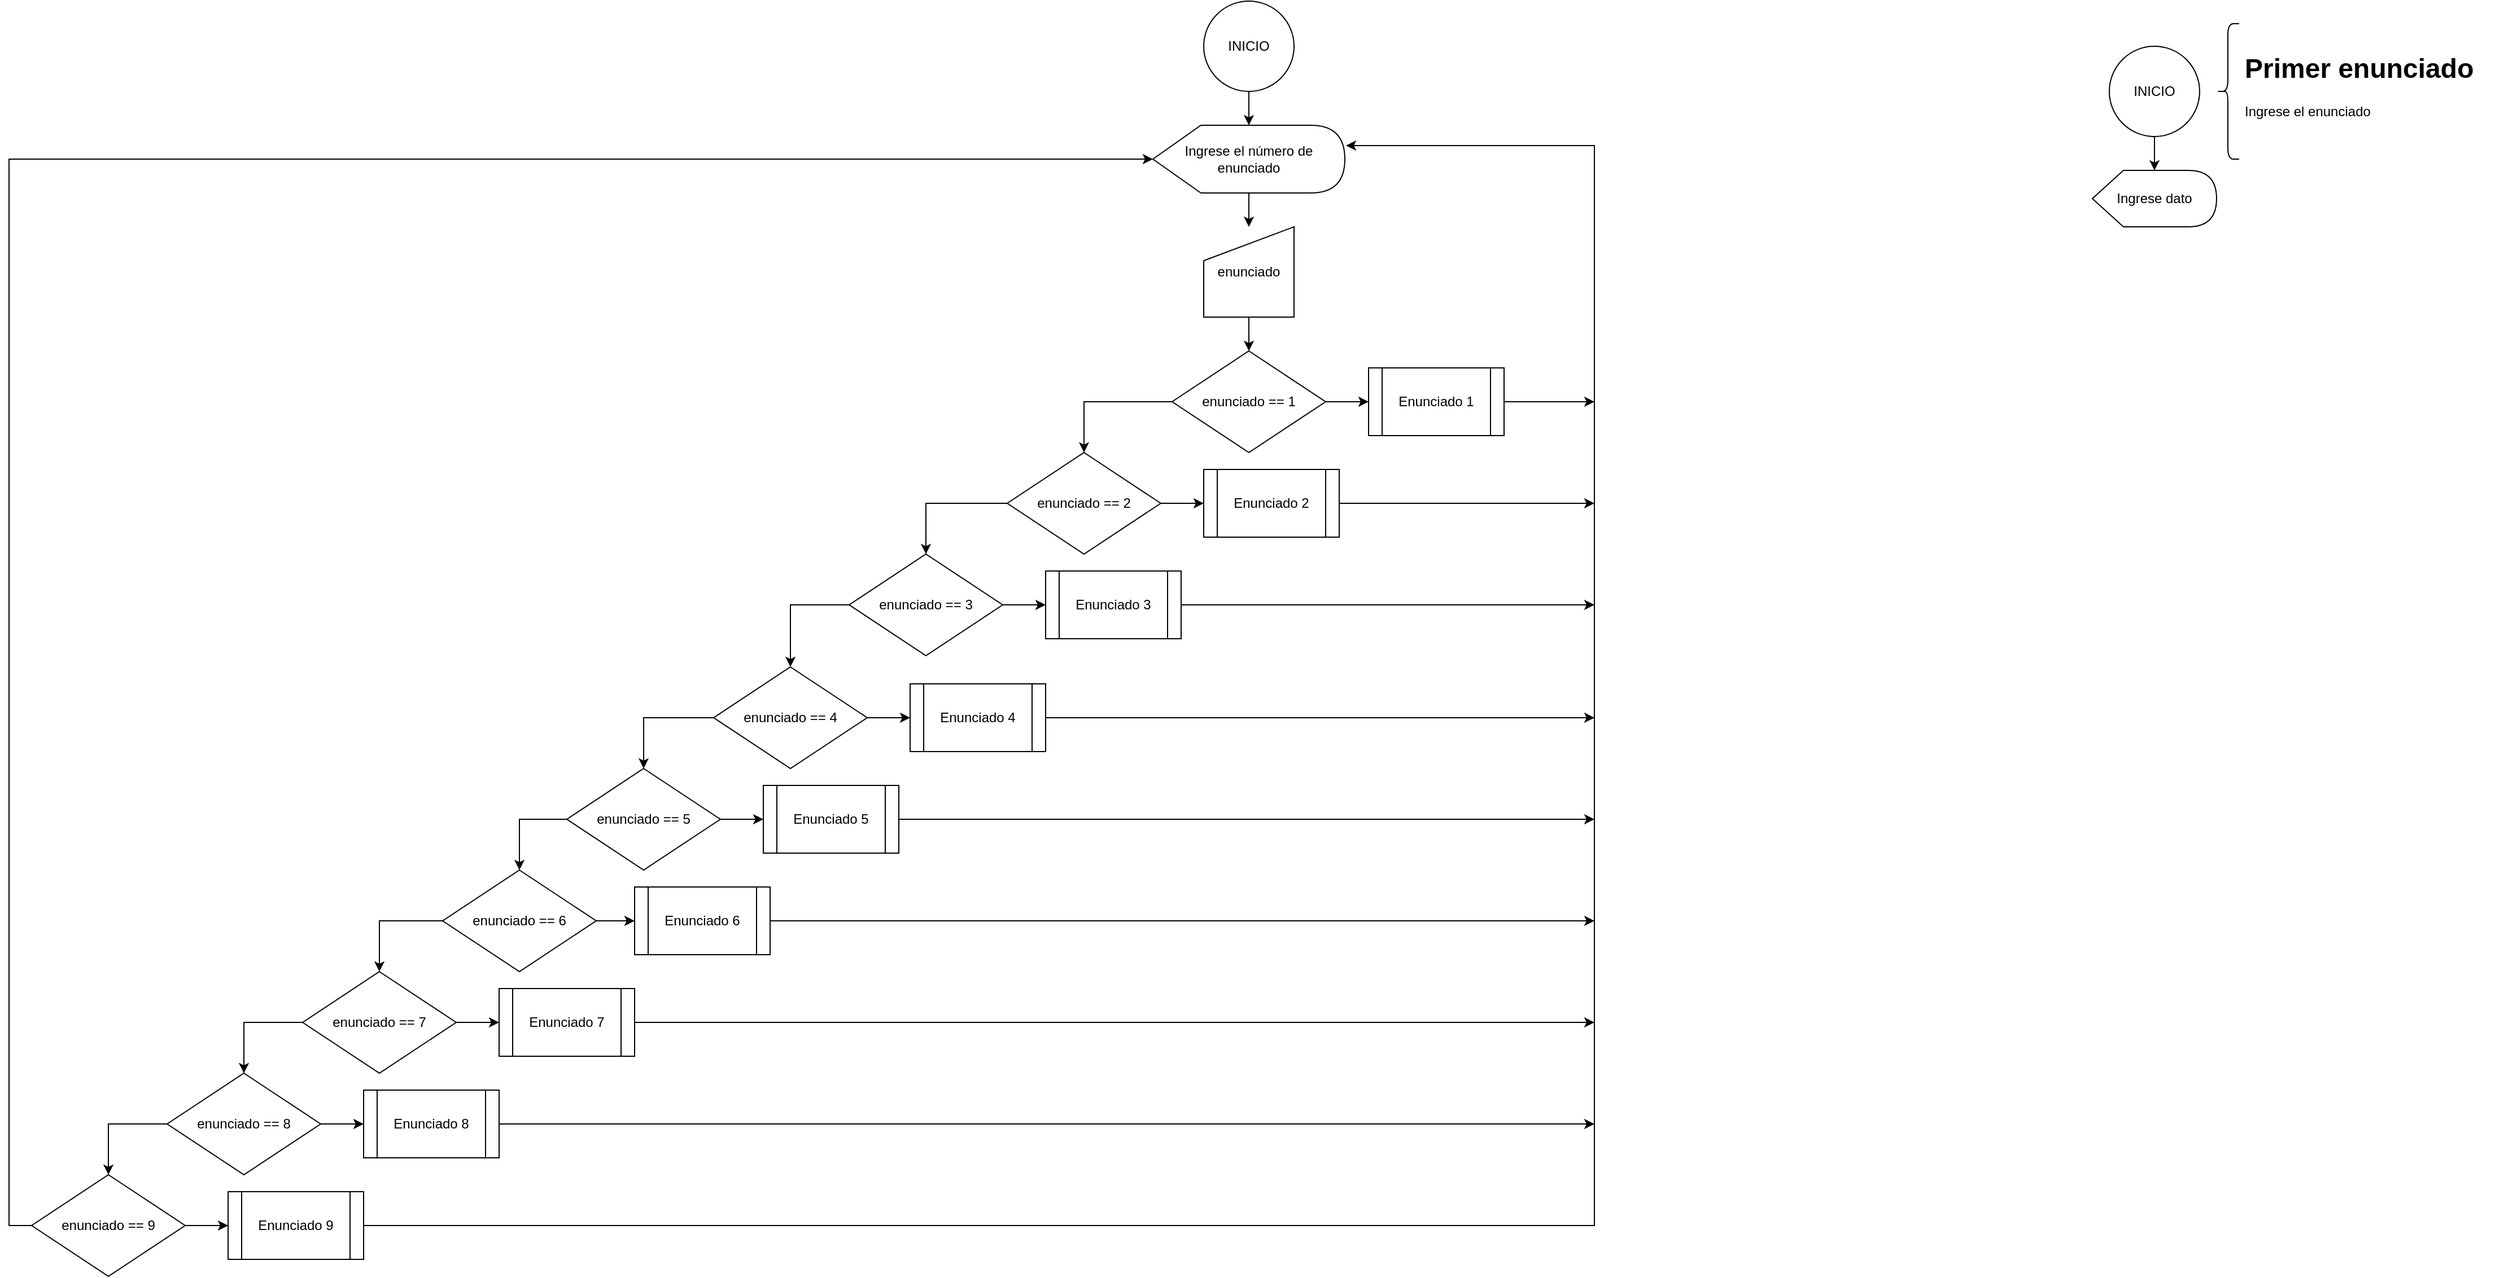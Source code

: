 <mxfile>
    <diagram id="KGMM1wZLhCnIcF1Yd4mZ" name="Page-1">
        <mxGraphModel dx="1233" dy="782" grid="1" gridSize="10" guides="1" tooltips="1" connect="1" arrows="1" fold="1" page="1" pageScale="1" pageWidth="827" pageHeight="1169" math="0" shadow="0">
            <root>
                <mxCell id="0"/>
                <mxCell id="1" parent="0"/>
                <mxCell id="8" value="" style="edgeStyle=orthogonalEdgeStyle;rounded=0;orthogonalLoop=1;jettySize=auto;html=1;" edge="1" parent="1" source="2" target="5">
                    <mxGeometry relative="1" as="geometry"/>
                </mxCell>
                <mxCell id="2" value="INICIO" style="ellipse;whiteSpace=wrap;html=1;aspect=fixed;" parent="1" vertex="1">
                    <mxGeometry x="308" y="20" width="80" height="80" as="geometry"/>
                </mxCell>
                <mxCell id="47" value="" style="edgeStyle=orthogonalEdgeStyle;rounded=0;orthogonalLoop=1;jettySize=auto;html=1;" edge="1" parent="1" source="5" target="6">
                    <mxGeometry relative="1" as="geometry"/>
                </mxCell>
                <mxCell id="5" value="&lt;span&gt;Ingrese el número de enunciado&lt;/span&gt;" style="shape=display;whiteSpace=wrap;html=1;" vertex="1" parent="1">
                    <mxGeometry x="263" y="130" width="170" height="60" as="geometry"/>
                </mxCell>
                <mxCell id="10" value="" style="edgeStyle=orthogonalEdgeStyle;rounded=0;orthogonalLoop=1;jettySize=auto;html=1;" edge="1" parent="1" source="6" target="7">
                    <mxGeometry relative="1" as="geometry"/>
                </mxCell>
                <mxCell id="6" value="&lt;span&gt;enunciado&lt;/span&gt;" style="shape=manualInput;whiteSpace=wrap;html=1;" vertex="1" parent="1">
                    <mxGeometry x="308" y="220" width="80" height="80" as="geometry"/>
                </mxCell>
                <mxCell id="12" value="" style="edgeStyle=orthogonalEdgeStyle;rounded=0;orthogonalLoop=1;jettySize=auto;html=1;" edge="1" parent="1" source="7" target="11">
                    <mxGeometry relative="1" as="geometry">
                        <Array as="points">
                            <mxPoint x="494" y="375"/>
                        </Array>
                    </mxGeometry>
                </mxCell>
                <mxCell id="14" style="edgeStyle=orthogonalEdgeStyle;rounded=0;orthogonalLoop=1;jettySize=auto;html=1;exitX=0;exitY=0.5;exitDx=0;exitDy=0;entryX=0.5;entryY=0;entryDx=0;entryDy=0;" edge="1" parent="1" source="7" target="13">
                    <mxGeometry relative="1" as="geometry"/>
                </mxCell>
                <mxCell id="7" value="enunciado == 1" style="rhombus;whiteSpace=wrap;html=1;" vertex="1" parent="1">
                    <mxGeometry x="280" y="330" width="136" height="90" as="geometry"/>
                </mxCell>
                <mxCell id="50" style="edgeStyle=orthogonalEdgeStyle;rounded=0;orthogonalLoop=1;jettySize=auto;html=1;exitX=1;exitY=0.5;exitDx=0;exitDy=0;" edge="1" parent="1" source="11">
                    <mxGeometry relative="1" as="geometry">
                        <mxPoint x="654" y="375" as="targetPoint"/>
                    </mxGeometry>
                </mxCell>
                <mxCell id="11" value="Enunciado 1" style="shape=process;whiteSpace=wrap;html=1;backgroundOutline=1;" vertex="1" parent="1">
                    <mxGeometry x="454" y="345" width="120" height="60" as="geometry"/>
                </mxCell>
                <mxCell id="16" value="" style="edgeStyle=orthogonalEdgeStyle;rounded=0;orthogonalLoop=1;jettySize=auto;html=1;" edge="1" parent="1" source="13" target="15">
                    <mxGeometry relative="1" as="geometry"/>
                </mxCell>
                <mxCell id="23" style="edgeStyle=orthogonalEdgeStyle;rounded=0;orthogonalLoop=1;jettySize=auto;html=1;exitX=0;exitY=0.5;exitDx=0;exitDy=0;entryX=0.5;entryY=0;entryDx=0;entryDy=0;" edge="1" parent="1" source="13" target="18">
                    <mxGeometry relative="1" as="geometry"/>
                </mxCell>
                <mxCell id="13" value="enunciado == 2" style="rhombus;whiteSpace=wrap;html=1;" vertex="1" parent="1">
                    <mxGeometry x="134" y="420" width="136" height="90" as="geometry"/>
                </mxCell>
                <mxCell id="51" style="edgeStyle=orthogonalEdgeStyle;rounded=0;orthogonalLoop=1;jettySize=auto;html=1;exitX=1;exitY=0.5;exitDx=0;exitDy=0;" edge="1" parent="1" source="15">
                    <mxGeometry relative="1" as="geometry">
                        <mxPoint x="654" y="465" as="targetPoint"/>
                    </mxGeometry>
                </mxCell>
                <mxCell id="15" value="Enunciado 2" style="shape=process;whiteSpace=wrap;html=1;backgroundOutline=1;" vertex="1" parent="1">
                    <mxGeometry x="308" y="435" width="120" height="60" as="geometry"/>
                </mxCell>
                <mxCell id="17" value="" style="edgeStyle=orthogonalEdgeStyle;rounded=0;orthogonalLoop=1;jettySize=auto;html=1;" edge="1" parent="1" source="18" target="19">
                    <mxGeometry relative="1" as="geometry"/>
                </mxCell>
                <mxCell id="24" style="edgeStyle=orthogonalEdgeStyle;rounded=0;orthogonalLoop=1;jettySize=auto;html=1;exitX=0;exitY=0.5;exitDx=0;exitDy=0;entryX=0.5;entryY=0;entryDx=0;entryDy=0;" edge="1" parent="1" source="18" target="21">
                    <mxGeometry relative="1" as="geometry"/>
                </mxCell>
                <mxCell id="18" value="enunciado == 3" style="rhombus;whiteSpace=wrap;html=1;" vertex="1" parent="1">
                    <mxGeometry x="-6" y="510" width="136" height="90" as="geometry"/>
                </mxCell>
                <mxCell id="52" style="edgeStyle=orthogonalEdgeStyle;rounded=0;orthogonalLoop=1;jettySize=auto;html=1;exitX=1;exitY=0.5;exitDx=0;exitDy=0;" edge="1" parent="1" source="19">
                    <mxGeometry relative="1" as="geometry">
                        <mxPoint x="654" y="555" as="targetPoint"/>
                    </mxGeometry>
                </mxCell>
                <mxCell id="19" value="Enunciado 3" style="shape=process;whiteSpace=wrap;html=1;backgroundOutline=1;" vertex="1" parent="1">
                    <mxGeometry x="168" y="525" width="120" height="60" as="geometry"/>
                </mxCell>
                <mxCell id="20" value="" style="edgeStyle=orthogonalEdgeStyle;rounded=0;orthogonalLoop=1;jettySize=auto;html=1;" edge="1" parent="1" source="21" target="22">
                    <mxGeometry relative="1" as="geometry"/>
                </mxCell>
                <mxCell id="28" style="edgeStyle=orthogonalEdgeStyle;rounded=0;orthogonalLoop=1;jettySize=auto;html=1;exitX=0;exitY=0.5;exitDx=0;exitDy=0;entryX=0.5;entryY=0;entryDx=0;entryDy=0;" edge="1" parent="1" source="21" target="26">
                    <mxGeometry relative="1" as="geometry"/>
                </mxCell>
                <mxCell id="21" value="enunciado == 4" style="rhombus;whiteSpace=wrap;html=1;" vertex="1" parent="1">
                    <mxGeometry x="-126" y="610" width="136" height="90" as="geometry"/>
                </mxCell>
                <mxCell id="53" style="edgeStyle=orthogonalEdgeStyle;rounded=0;orthogonalLoop=1;jettySize=auto;html=1;exitX=1;exitY=0.5;exitDx=0;exitDy=0;" edge="1" parent="1" source="22">
                    <mxGeometry relative="1" as="geometry">
                        <mxPoint x="654" y="655" as="targetPoint"/>
                    </mxGeometry>
                </mxCell>
                <mxCell id="22" value="Enunciado 4" style="shape=process;whiteSpace=wrap;html=1;backgroundOutline=1;" vertex="1" parent="1">
                    <mxGeometry x="48" y="625" width="120" height="60" as="geometry"/>
                </mxCell>
                <mxCell id="25" value="" style="edgeStyle=orthogonalEdgeStyle;rounded=0;orthogonalLoop=1;jettySize=auto;html=1;" edge="1" parent="1" source="26" target="27">
                    <mxGeometry relative="1" as="geometry"/>
                </mxCell>
                <mxCell id="32" style="edgeStyle=orthogonalEdgeStyle;rounded=0;orthogonalLoop=1;jettySize=auto;html=1;exitX=0;exitY=0.5;exitDx=0;exitDy=0;entryX=0.5;entryY=0;entryDx=0;entryDy=0;" edge="1" parent="1" source="26" target="30">
                    <mxGeometry relative="1" as="geometry"/>
                </mxCell>
                <mxCell id="26" value="enunciado == 5" style="rhombus;whiteSpace=wrap;html=1;" vertex="1" parent="1">
                    <mxGeometry x="-256" y="700" width="136" height="90" as="geometry"/>
                </mxCell>
                <mxCell id="54" style="edgeStyle=orthogonalEdgeStyle;rounded=0;orthogonalLoop=1;jettySize=auto;html=1;exitX=1;exitY=0.5;exitDx=0;exitDy=0;" edge="1" parent="1" source="27">
                    <mxGeometry relative="1" as="geometry">
                        <mxPoint x="654" y="745" as="targetPoint"/>
                    </mxGeometry>
                </mxCell>
                <mxCell id="27" value="Enunciado 5" style="shape=process;whiteSpace=wrap;html=1;backgroundOutline=1;" vertex="1" parent="1">
                    <mxGeometry x="-82" y="715" width="120" height="60" as="geometry"/>
                </mxCell>
                <mxCell id="29" value="" style="edgeStyle=orthogonalEdgeStyle;rounded=0;orthogonalLoop=1;jettySize=auto;html=1;" edge="1" parent="1" source="30" target="31">
                    <mxGeometry relative="1" as="geometry"/>
                </mxCell>
                <mxCell id="42" style="edgeStyle=orthogonalEdgeStyle;rounded=0;orthogonalLoop=1;jettySize=auto;html=1;exitX=0;exitY=0.5;exitDx=0;exitDy=0;entryX=0.5;entryY=0;entryDx=0;entryDy=0;" edge="1" parent="1" source="30" target="34">
                    <mxGeometry relative="1" as="geometry"/>
                </mxCell>
                <mxCell id="30" value="enunciado == 6" style="rhombus;whiteSpace=wrap;html=1;" vertex="1" parent="1">
                    <mxGeometry x="-366" y="790" width="136" height="90" as="geometry"/>
                </mxCell>
                <mxCell id="55" style="edgeStyle=orthogonalEdgeStyle;rounded=0;orthogonalLoop=1;jettySize=auto;html=1;exitX=1;exitY=0.5;exitDx=0;exitDy=0;" edge="1" parent="1" source="31">
                    <mxGeometry relative="1" as="geometry">
                        <mxPoint x="654" y="835" as="targetPoint"/>
                    </mxGeometry>
                </mxCell>
                <mxCell id="31" value="Enunciado 6" style="shape=process;whiteSpace=wrap;html=1;backgroundOutline=1;" vertex="1" parent="1">
                    <mxGeometry x="-196" y="805" width="120" height="60" as="geometry"/>
                </mxCell>
                <mxCell id="33" value="" style="edgeStyle=orthogonalEdgeStyle;rounded=0;orthogonalLoop=1;jettySize=auto;html=1;" edge="1" parent="1" source="34" target="35">
                    <mxGeometry relative="1" as="geometry"/>
                </mxCell>
                <mxCell id="43" style="edgeStyle=orthogonalEdgeStyle;rounded=0;orthogonalLoop=1;jettySize=auto;html=1;exitX=0;exitY=0.5;exitDx=0;exitDy=0;entryX=0.5;entryY=0;entryDx=0;entryDy=0;" edge="1" parent="1" source="34" target="37">
                    <mxGeometry relative="1" as="geometry"/>
                </mxCell>
                <mxCell id="34" value="enunciado == 7" style="rhombus;whiteSpace=wrap;html=1;" vertex="1" parent="1">
                    <mxGeometry x="-490" y="880" width="136" height="90" as="geometry"/>
                </mxCell>
                <mxCell id="56" style="edgeStyle=orthogonalEdgeStyle;rounded=0;orthogonalLoop=1;jettySize=auto;html=1;exitX=1;exitY=0.5;exitDx=0;exitDy=0;" edge="1" parent="1" source="35">
                    <mxGeometry relative="1" as="geometry">
                        <mxPoint x="654" y="925" as="targetPoint"/>
                    </mxGeometry>
                </mxCell>
                <mxCell id="35" value="Enunciado 7" style="shape=process;whiteSpace=wrap;html=1;backgroundOutline=1;" vertex="1" parent="1">
                    <mxGeometry x="-316" y="895" width="120" height="60" as="geometry"/>
                </mxCell>
                <mxCell id="36" value="" style="edgeStyle=orthogonalEdgeStyle;rounded=0;orthogonalLoop=1;jettySize=auto;html=1;" edge="1" parent="1" source="37" target="38">
                    <mxGeometry relative="1" as="geometry"/>
                </mxCell>
                <mxCell id="60" style="edgeStyle=orthogonalEdgeStyle;rounded=0;orthogonalLoop=1;jettySize=auto;html=1;exitX=0;exitY=0.5;exitDx=0;exitDy=0;entryX=0.5;entryY=0;entryDx=0;entryDy=0;" edge="1" parent="1" source="37" target="40">
                    <mxGeometry relative="1" as="geometry"/>
                </mxCell>
                <mxCell id="37" value="enunciado == 8" style="rhombus;whiteSpace=wrap;html=1;" vertex="1" parent="1">
                    <mxGeometry x="-610" y="970" width="136" height="90" as="geometry"/>
                </mxCell>
                <mxCell id="57" style="edgeStyle=orthogonalEdgeStyle;rounded=0;orthogonalLoop=1;jettySize=auto;html=1;exitX=1;exitY=0.5;exitDx=0;exitDy=0;" edge="1" parent="1" source="38">
                    <mxGeometry relative="1" as="geometry">
                        <mxPoint x="654" y="1015" as="targetPoint"/>
                    </mxGeometry>
                </mxCell>
                <mxCell id="38" value="Enunciado 8" style="shape=process;whiteSpace=wrap;html=1;backgroundOutline=1;" vertex="1" parent="1">
                    <mxGeometry x="-436" y="985" width="120" height="60" as="geometry"/>
                </mxCell>
                <mxCell id="59" value="" style="edgeStyle=orthogonalEdgeStyle;rounded=0;orthogonalLoop=1;jettySize=auto;html=1;" edge="1" parent="1" source="40" target="41">
                    <mxGeometry relative="1" as="geometry"/>
                </mxCell>
                <mxCell id="61" style="edgeStyle=orthogonalEdgeStyle;rounded=0;orthogonalLoop=1;jettySize=auto;html=1;exitX=0;exitY=0.5;exitDx=0;exitDy=0;entryX=0;entryY=0.5;entryDx=0;entryDy=0;entryPerimeter=0;" edge="1" parent="1" source="40" target="5">
                    <mxGeometry relative="1" as="geometry"/>
                </mxCell>
                <mxCell id="40" value="enunciado == 9" style="rhombus;whiteSpace=wrap;html=1;" vertex="1" parent="1">
                    <mxGeometry x="-730" y="1060" width="136" height="90" as="geometry"/>
                </mxCell>
                <mxCell id="49" style="edgeStyle=orthogonalEdgeStyle;rounded=0;orthogonalLoop=1;jettySize=auto;html=1;exitX=1;exitY=0.5;exitDx=0;exitDy=0;" edge="1" parent="1" source="41">
                    <mxGeometry relative="1" as="geometry">
                        <mxPoint x="434" y="148" as="targetPoint"/>
                        <Array as="points">
                            <mxPoint x="654" y="1105"/>
                            <mxPoint x="654" y="148"/>
                        </Array>
                    </mxGeometry>
                </mxCell>
                <mxCell id="41" value="Enunciado 9" style="shape=process;whiteSpace=wrap;html=1;backgroundOutline=1;" vertex="1" parent="1">
                    <mxGeometry x="-556" y="1075" width="120" height="60" as="geometry"/>
                </mxCell>
                <mxCell id="67" value="" style="edgeStyle=orthogonalEdgeStyle;rounded=0;orthogonalLoop=1;jettySize=auto;html=1;" edge="1" parent="1" source="62" target="63">
                    <mxGeometry relative="1" as="geometry"/>
                </mxCell>
                <mxCell id="62" value="INICIO" style="ellipse;whiteSpace=wrap;html=1;aspect=fixed;" vertex="1" parent="1">
                    <mxGeometry x="1110" y="60" width="80" height="80" as="geometry"/>
                </mxCell>
                <mxCell id="63" value="Ingrese dato" style="shape=display;whiteSpace=wrap;html=1;" vertex="1" parent="1">
                    <mxGeometry x="1095" y="170" width="110" height="50" as="geometry"/>
                </mxCell>
                <mxCell id="65" value="&lt;h1&gt;Primer enunciado&lt;/h1&gt;&lt;p&gt;Ingrese el enunciado&lt;/p&gt;" style="text;html=1;strokeColor=none;fillColor=none;spacing=5;spacingTop=-20;whiteSpace=wrap;overflow=hidden;rounded=0;" vertex="1" parent="1">
                    <mxGeometry x="1225" y="60" width="230" height="80" as="geometry"/>
                </mxCell>
                <mxCell id="66" value="" style="shape=curlyBracket;whiteSpace=wrap;html=1;rounded=1;" vertex="1" parent="1">
                    <mxGeometry x="1205" y="40" width="20" height="120" as="geometry"/>
                </mxCell>
            </root>
        </mxGraphModel>
    </diagram>
</mxfile>